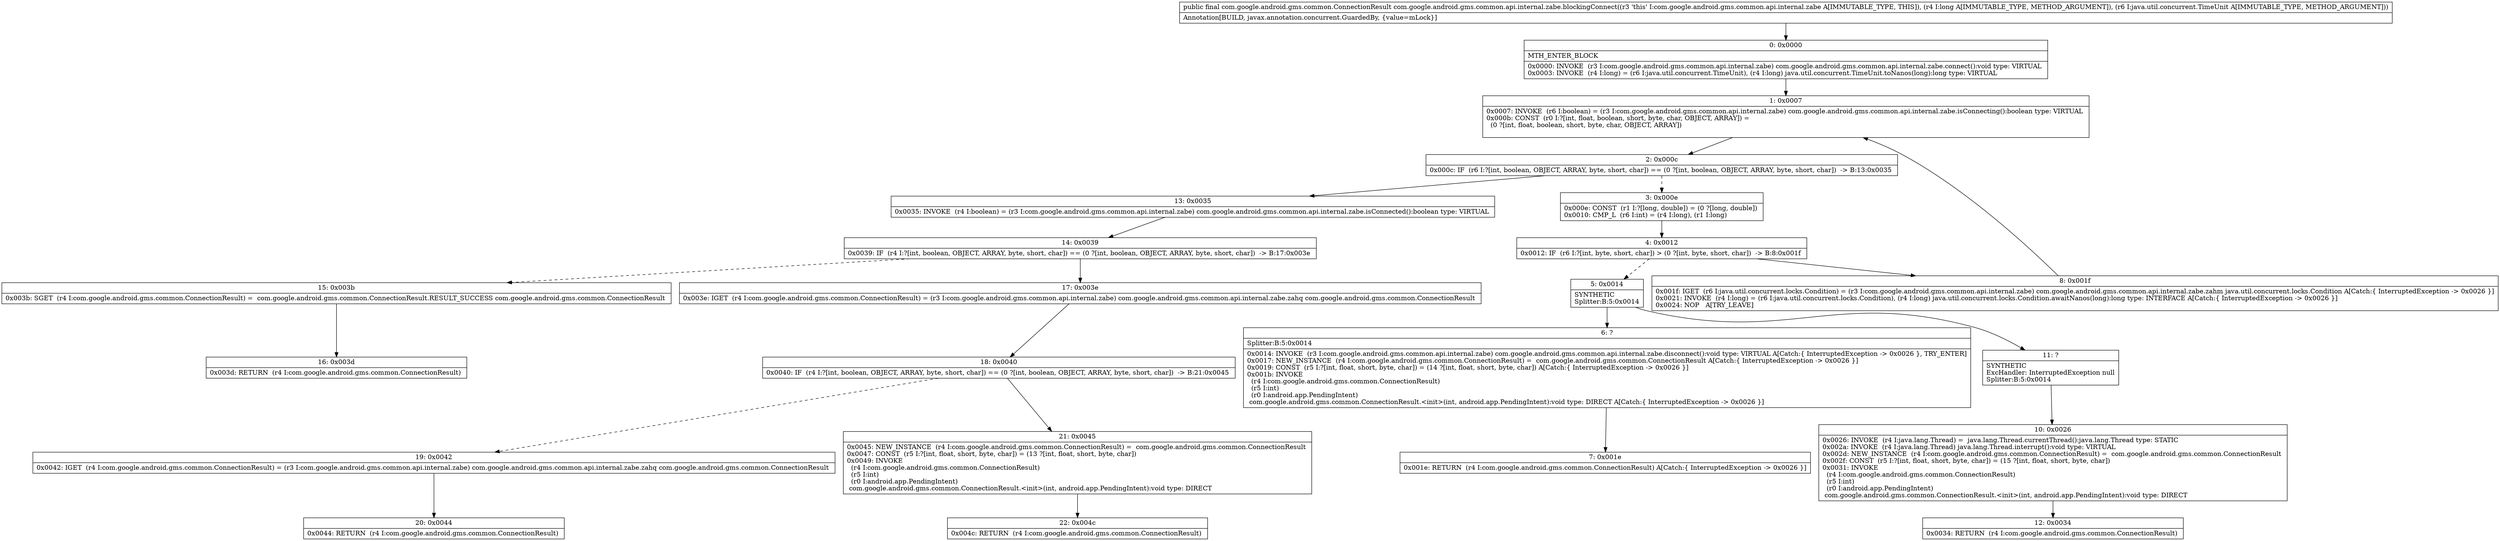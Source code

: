 digraph "CFG forcom.google.android.gms.common.api.internal.zabe.blockingConnect(JLjava\/util\/concurrent\/TimeUnit;)Lcom\/google\/android\/gms\/common\/ConnectionResult;" {
Node_0 [shape=record,label="{0\:\ 0x0000|MTH_ENTER_BLOCK\l|0x0000: INVOKE  (r3 I:com.google.android.gms.common.api.internal.zabe) com.google.android.gms.common.api.internal.zabe.connect():void type: VIRTUAL \l0x0003: INVOKE  (r4 I:long) = (r6 I:java.util.concurrent.TimeUnit), (r4 I:long) java.util.concurrent.TimeUnit.toNanos(long):long type: VIRTUAL \l}"];
Node_1 [shape=record,label="{1\:\ 0x0007|0x0007: INVOKE  (r6 I:boolean) = (r3 I:com.google.android.gms.common.api.internal.zabe) com.google.android.gms.common.api.internal.zabe.isConnecting():boolean type: VIRTUAL \l0x000b: CONST  (r0 I:?[int, float, boolean, short, byte, char, OBJECT, ARRAY]) = \l  (0 ?[int, float, boolean, short, byte, char, OBJECT, ARRAY])\l \l}"];
Node_2 [shape=record,label="{2\:\ 0x000c|0x000c: IF  (r6 I:?[int, boolean, OBJECT, ARRAY, byte, short, char]) == (0 ?[int, boolean, OBJECT, ARRAY, byte, short, char])  \-\> B:13:0x0035 \l}"];
Node_3 [shape=record,label="{3\:\ 0x000e|0x000e: CONST  (r1 I:?[long, double]) = (0 ?[long, double]) \l0x0010: CMP_L  (r6 I:int) = (r4 I:long), (r1 I:long) \l}"];
Node_4 [shape=record,label="{4\:\ 0x0012|0x0012: IF  (r6 I:?[int, byte, short, char]) \> (0 ?[int, byte, short, char])  \-\> B:8:0x001f \l}"];
Node_5 [shape=record,label="{5\:\ 0x0014|SYNTHETIC\lSplitter:B:5:0x0014\l}"];
Node_6 [shape=record,label="{6\:\ ?|Splitter:B:5:0x0014\l|0x0014: INVOKE  (r3 I:com.google.android.gms.common.api.internal.zabe) com.google.android.gms.common.api.internal.zabe.disconnect():void type: VIRTUAL A[Catch:\{ InterruptedException \-\> 0x0026 \}, TRY_ENTER]\l0x0017: NEW_INSTANCE  (r4 I:com.google.android.gms.common.ConnectionResult) =  com.google.android.gms.common.ConnectionResult A[Catch:\{ InterruptedException \-\> 0x0026 \}]\l0x0019: CONST  (r5 I:?[int, float, short, byte, char]) = (14 ?[int, float, short, byte, char]) A[Catch:\{ InterruptedException \-\> 0x0026 \}]\l0x001b: INVOKE  \l  (r4 I:com.google.android.gms.common.ConnectionResult)\l  (r5 I:int)\l  (r0 I:android.app.PendingIntent)\l com.google.android.gms.common.ConnectionResult.\<init\>(int, android.app.PendingIntent):void type: DIRECT A[Catch:\{ InterruptedException \-\> 0x0026 \}]\l}"];
Node_7 [shape=record,label="{7\:\ 0x001e|0x001e: RETURN  (r4 I:com.google.android.gms.common.ConnectionResult) A[Catch:\{ InterruptedException \-\> 0x0026 \}]\l}"];
Node_8 [shape=record,label="{8\:\ 0x001f|0x001f: IGET  (r6 I:java.util.concurrent.locks.Condition) = (r3 I:com.google.android.gms.common.api.internal.zabe) com.google.android.gms.common.api.internal.zabe.zahm java.util.concurrent.locks.Condition A[Catch:\{ InterruptedException \-\> 0x0026 \}]\l0x0021: INVOKE  (r4 I:long) = (r6 I:java.util.concurrent.locks.Condition), (r4 I:long) java.util.concurrent.locks.Condition.awaitNanos(long):long type: INTERFACE A[Catch:\{ InterruptedException \-\> 0x0026 \}]\l0x0024: NOP   A[TRY_LEAVE]\l}"];
Node_10 [shape=record,label="{10\:\ 0x0026|0x0026: INVOKE  (r4 I:java.lang.Thread) =  java.lang.Thread.currentThread():java.lang.Thread type: STATIC \l0x002a: INVOKE  (r4 I:java.lang.Thread) java.lang.Thread.interrupt():void type: VIRTUAL \l0x002d: NEW_INSTANCE  (r4 I:com.google.android.gms.common.ConnectionResult) =  com.google.android.gms.common.ConnectionResult \l0x002f: CONST  (r5 I:?[int, float, short, byte, char]) = (15 ?[int, float, short, byte, char]) \l0x0031: INVOKE  \l  (r4 I:com.google.android.gms.common.ConnectionResult)\l  (r5 I:int)\l  (r0 I:android.app.PendingIntent)\l com.google.android.gms.common.ConnectionResult.\<init\>(int, android.app.PendingIntent):void type: DIRECT \l}"];
Node_11 [shape=record,label="{11\:\ ?|SYNTHETIC\lExcHandler: InterruptedException null\lSplitter:B:5:0x0014\l}"];
Node_12 [shape=record,label="{12\:\ 0x0034|0x0034: RETURN  (r4 I:com.google.android.gms.common.ConnectionResult) \l}"];
Node_13 [shape=record,label="{13\:\ 0x0035|0x0035: INVOKE  (r4 I:boolean) = (r3 I:com.google.android.gms.common.api.internal.zabe) com.google.android.gms.common.api.internal.zabe.isConnected():boolean type: VIRTUAL \l}"];
Node_14 [shape=record,label="{14\:\ 0x0039|0x0039: IF  (r4 I:?[int, boolean, OBJECT, ARRAY, byte, short, char]) == (0 ?[int, boolean, OBJECT, ARRAY, byte, short, char])  \-\> B:17:0x003e \l}"];
Node_15 [shape=record,label="{15\:\ 0x003b|0x003b: SGET  (r4 I:com.google.android.gms.common.ConnectionResult) =  com.google.android.gms.common.ConnectionResult.RESULT_SUCCESS com.google.android.gms.common.ConnectionResult \l}"];
Node_16 [shape=record,label="{16\:\ 0x003d|0x003d: RETURN  (r4 I:com.google.android.gms.common.ConnectionResult) \l}"];
Node_17 [shape=record,label="{17\:\ 0x003e|0x003e: IGET  (r4 I:com.google.android.gms.common.ConnectionResult) = (r3 I:com.google.android.gms.common.api.internal.zabe) com.google.android.gms.common.api.internal.zabe.zahq com.google.android.gms.common.ConnectionResult \l}"];
Node_18 [shape=record,label="{18\:\ 0x0040|0x0040: IF  (r4 I:?[int, boolean, OBJECT, ARRAY, byte, short, char]) == (0 ?[int, boolean, OBJECT, ARRAY, byte, short, char])  \-\> B:21:0x0045 \l}"];
Node_19 [shape=record,label="{19\:\ 0x0042|0x0042: IGET  (r4 I:com.google.android.gms.common.ConnectionResult) = (r3 I:com.google.android.gms.common.api.internal.zabe) com.google.android.gms.common.api.internal.zabe.zahq com.google.android.gms.common.ConnectionResult \l}"];
Node_20 [shape=record,label="{20\:\ 0x0044|0x0044: RETURN  (r4 I:com.google.android.gms.common.ConnectionResult) \l}"];
Node_21 [shape=record,label="{21\:\ 0x0045|0x0045: NEW_INSTANCE  (r4 I:com.google.android.gms.common.ConnectionResult) =  com.google.android.gms.common.ConnectionResult \l0x0047: CONST  (r5 I:?[int, float, short, byte, char]) = (13 ?[int, float, short, byte, char]) \l0x0049: INVOKE  \l  (r4 I:com.google.android.gms.common.ConnectionResult)\l  (r5 I:int)\l  (r0 I:android.app.PendingIntent)\l com.google.android.gms.common.ConnectionResult.\<init\>(int, android.app.PendingIntent):void type: DIRECT \l}"];
Node_22 [shape=record,label="{22\:\ 0x004c|0x004c: RETURN  (r4 I:com.google.android.gms.common.ConnectionResult) \l}"];
MethodNode[shape=record,label="{public final com.google.android.gms.common.ConnectionResult com.google.android.gms.common.api.internal.zabe.blockingConnect((r3 'this' I:com.google.android.gms.common.api.internal.zabe A[IMMUTABLE_TYPE, THIS]), (r4 I:long A[IMMUTABLE_TYPE, METHOD_ARGUMENT]), (r6 I:java.util.concurrent.TimeUnit A[IMMUTABLE_TYPE, METHOD_ARGUMENT]))  | Annotation[BUILD, javax.annotation.concurrent.GuardedBy, \{value=mLock\}]\l}"];
MethodNode -> Node_0;
Node_0 -> Node_1;
Node_1 -> Node_2;
Node_2 -> Node_3[style=dashed];
Node_2 -> Node_13;
Node_3 -> Node_4;
Node_4 -> Node_5[style=dashed];
Node_4 -> Node_8;
Node_5 -> Node_6;
Node_5 -> Node_11;
Node_6 -> Node_7;
Node_8 -> Node_1;
Node_10 -> Node_12;
Node_11 -> Node_10;
Node_13 -> Node_14;
Node_14 -> Node_15[style=dashed];
Node_14 -> Node_17;
Node_15 -> Node_16;
Node_17 -> Node_18;
Node_18 -> Node_19[style=dashed];
Node_18 -> Node_21;
Node_19 -> Node_20;
Node_21 -> Node_22;
}

